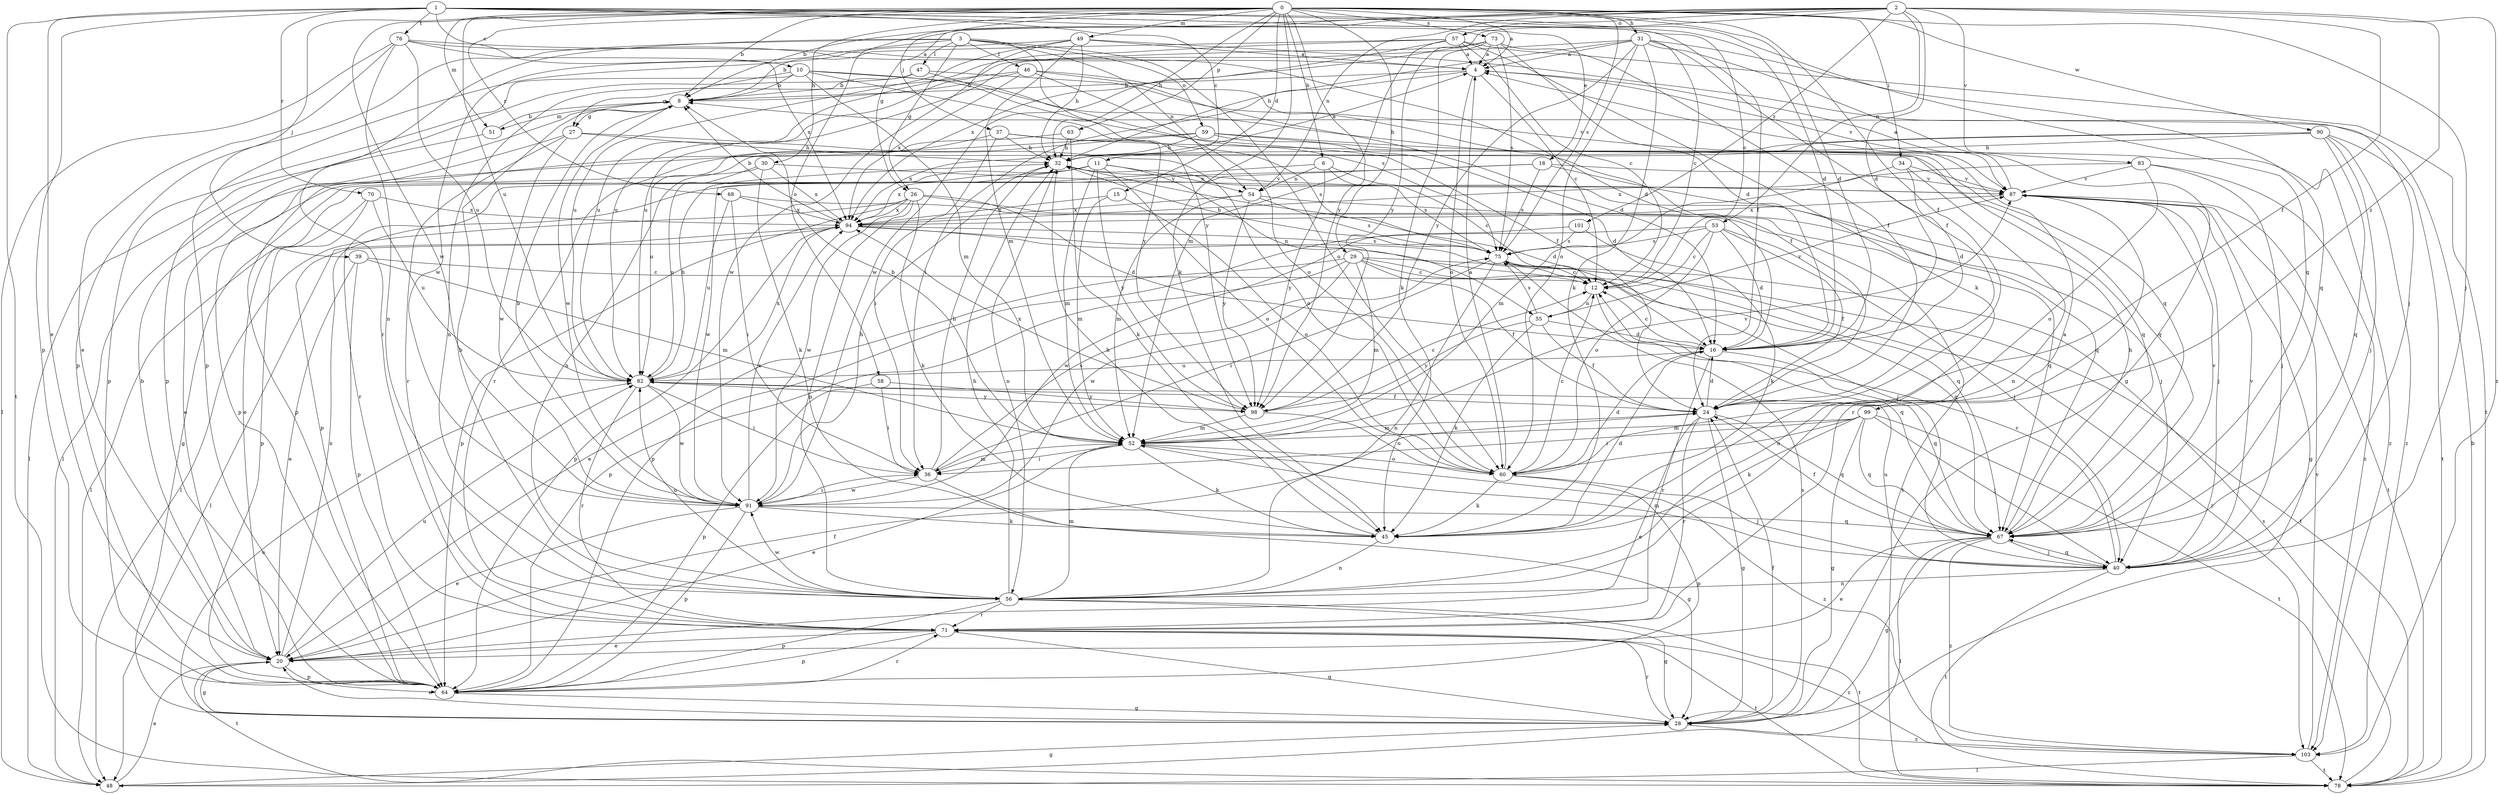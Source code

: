 strict digraph  {
0;
1;
2;
3;
4;
6;
8;
10;
11;
12;
15;
16;
18;
20;
24;
26;
27;
28;
29;
30;
31;
32;
34;
36;
37;
39;
40;
45;
46;
47;
48;
49;
51;
52;
53;
54;
55;
56;
57;
58;
59;
60;
63;
64;
67;
68;
70;
71;
73;
75;
76;
78;
82;
83;
87;
90;
91;
94;
98;
99;
101;
103;
0 -> 4  [label=a];
0 -> 6  [label=b];
0 -> 8  [label=b];
0 -> 15  [label=d];
0 -> 16  [label=d];
0 -> 24  [label=f];
0 -> 29  [label=h];
0 -> 30  [label=h];
0 -> 31  [label=h];
0 -> 32  [label=h];
0 -> 34  [label=i];
0 -> 37  [label=j];
0 -> 39  [label=j];
0 -> 40  [label=j];
0 -> 45  [label=k];
0 -> 49  [label=m];
0 -> 51  [label=m];
0 -> 63  [label=p];
0 -> 68  [label=r];
0 -> 73  [label=s];
0 -> 75  [label=s];
0 -> 82  [label=u];
0 -> 90  [label=w];
0 -> 91  [label=w];
0 -> 98  [label=y];
1 -> 10  [label=c];
1 -> 11  [label=c];
1 -> 12  [label=c];
1 -> 16  [label=d];
1 -> 18  [label=e];
1 -> 20  [label=e];
1 -> 24  [label=f];
1 -> 64  [label=p];
1 -> 67  [label=q];
1 -> 70  [label=r];
1 -> 76  [label=t];
1 -> 78  [label=t];
2 -> 8  [label=b];
2 -> 16  [label=d];
2 -> 24  [label=f];
2 -> 26  [label=g];
2 -> 53  [label=n];
2 -> 54  [label=n];
2 -> 57  [label=o];
2 -> 58  [label=o];
2 -> 83  [label=v];
2 -> 98  [label=y];
2 -> 99  [label=z];
2 -> 101  [label=z];
2 -> 103  [label=z];
3 -> 26  [label=g];
3 -> 46  [label=l];
3 -> 47  [label=l];
3 -> 54  [label=n];
3 -> 59  [label=o];
3 -> 60  [label=o];
3 -> 64  [label=p];
3 -> 71  [label=r];
3 -> 91  [label=w];
3 -> 98  [label=y];
4 -> 8  [label=b];
4 -> 12  [label=c];
4 -> 36  [label=i];
4 -> 60  [label=o];
4 -> 87  [label=v];
6 -> 12  [label=c];
6 -> 20  [label=e];
6 -> 54  [label=n];
6 -> 75  [label=s];
6 -> 98  [label=y];
8 -> 27  [label=g];
8 -> 51  [label=m];
8 -> 91  [label=w];
10 -> 8  [label=b];
10 -> 24  [label=f];
10 -> 27  [label=g];
10 -> 52  [label=m];
10 -> 64  [label=p];
10 -> 67  [label=q];
10 -> 98  [label=y];
11 -> 28  [label=g];
11 -> 52  [label=m];
11 -> 54  [label=n];
11 -> 55  [label=n];
11 -> 60  [label=o];
11 -> 71  [label=r];
11 -> 94  [label=x];
11 -> 98  [label=y];
12 -> 55  [label=n];
12 -> 67  [label=q];
15 -> 52  [label=m];
15 -> 60  [label=o];
15 -> 94  [label=x];
16 -> 12  [label=c];
16 -> 67  [label=q];
16 -> 71  [label=r];
16 -> 82  [label=u];
18 -> 64  [label=p];
18 -> 67  [label=q];
18 -> 75  [label=s];
18 -> 87  [label=v];
18 -> 91  [label=w];
20 -> 8  [label=b];
20 -> 24  [label=f];
20 -> 28  [label=g];
20 -> 64  [label=p];
20 -> 78  [label=t];
20 -> 82  [label=u];
20 -> 94  [label=x];
24 -> 16  [label=d];
24 -> 20  [label=e];
24 -> 28  [label=g];
24 -> 52  [label=m];
24 -> 67  [label=q];
24 -> 71  [label=r];
26 -> 16  [label=d];
26 -> 45  [label=k];
26 -> 48  [label=l];
26 -> 56  [label=n];
26 -> 64  [label=p];
26 -> 67  [label=q];
26 -> 91  [label=w];
26 -> 94  [label=x];
27 -> 32  [label=h];
27 -> 60  [label=o];
27 -> 64  [label=p];
27 -> 71  [label=r];
27 -> 91  [label=w];
28 -> 20  [label=e];
28 -> 24  [label=f];
28 -> 71  [label=r];
28 -> 75  [label=s];
28 -> 82  [label=u];
28 -> 103  [label=z];
29 -> 12  [label=c];
29 -> 20  [label=e];
29 -> 24  [label=f];
29 -> 52  [label=m];
29 -> 64  [label=p];
29 -> 67  [label=q];
29 -> 78  [label=t];
29 -> 91  [label=w];
30 -> 20  [label=e];
30 -> 45  [label=k];
30 -> 82  [label=u];
30 -> 87  [label=v];
30 -> 94  [label=x];
31 -> 4  [label=a];
31 -> 12  [label=c];
31 -> 24  [label=f];
31 -> 28  [label=g];
31 -> 32  [label=h];
31 -> 45  [label=k];
31 -> 60  [label=o];
31 -> 67  [label=q];
31 -> 82  [label=u];
31 -> 98  [label=y];
32 -> 4  [label=a];
32 -> 16  [label=d];
32 -> 56  [label=n];
32 -> 87  [label=v];
34 -> 16  [label=d];
34 -> 52  [label=m];
34 -> 56  [label=n];
34 -> 87  [label=v];
36 -> 28  [label=g];
36 -> 32  [label=h];
36 -> 52  [label=m];
36 -> 75  [label=s];
36 -> 91  [label=w];
37 -> 32  [label=h];
37 -> 36  [label=i];
37 -> 67  [label=q];
37 -> 75  [label=s];
37 -> 82  [label=u];
39 -> 12  [label=c];
39 -> 20  [label=e];
39 -> 52  [label=m];
39 -> 64  [label=p];
40 -> 12  [label=c];
40 -> 52  [label=m];
40 -> 56  [label=n];
40 -> 67  [label=q];
40 -> 78  [label=t];
40 -> 82  [label=u];
40 -> 87  [label=v];
45 -> 16  [label=d];
45 -> 32  [label=h];
45 -> 56  [label=n];
46 -> 8  [label=b];
46 -> 16  [label=d];
46 -> 24  [label=f];
46 -> 56  [label=n];
46 -> 60  [label=o];
46 -> 94  [label=x];
47 -> 8  [label=b];
47 -> 64  [label=p];
47 -> 75  [label=s];
47 -> 87  [label=v];
48 -> 20  [label=e];
48 -> 28  [label=g];
49 -> 4  [label=a];
49 -> 32  [label=h];
49 -> 40  [label=j];
49 -> 52  [label=m];
49 -> 64  [label=p];
49 -> 82  [label=u];
49 -> 91  [label=w];
51 -> 8  [label=b];
51 -> 48  [label=l];
52 -> 8  [label=b];
52 -> 20  [label=e];
52 -> 36  [label=i];
52 -> 45  [label=k];
52 -> 60  [label=o];
52 -> 87  [label=v];
52 -> 103  [label=z];
53 -> 12  [label=c];
53 -> 16  [label=d];
53 -> 24  [label=f];
53 -> 40  [label=j];
53 -> 60  [label=o];
53 -> 64  [label=p];
53 -> 75  [label=s];
54 -> 40  [label=j];
54 -> 52  [label=m];
54 -> 75  [label=s];
54 -> 94  [label=x];
54 -> 98  [label=y];
55 -> 16  [label=d];
55 -> 24  [label=f];
55 -> 45  [label=k];
55 -> 75  [label=s];
55 -> 87  [label=v];
55 -> 98  [label=y];
56 -> 4  [label=a];
56 -> 8  [label=b];
56 -> 28  [label=g];
56 -> 32  [label=h];
56 -> 52  [label=m];
56 -> 64  [label=p];
56 -> 71  [label=r];
56 -> 78  [label=t];
56 -> 82  [label=u];
56 -> 91  [label=w];
57 -> 4  [label=a];
57 -> 8  [label=b];
57 -> 12  [label=c];
57 -> 45  [label=k];
57 -> 52  [label=m];
57 -> 78  [label=t];
57 -> 82  [label=u];
57 -> 91  [label=w];
58 -> 36  [label=i];
58 -> 64  [label=p];
58 -> 98  [label=y];
59 -> 16  [label=d];
59 -> 32  [label=h];
59 -> 56  [label=n];
59 -> 67  [label=q];
59 -> 71  [label=r];
59 -> 103  [label=z];
60 -> 4  [label=a];
60 -> 12  [label=c];
60 -> 16  [label=d];
60 -> 40  [label=j];
60 -> 45  [label=k];
60 -> 64  [label=p];
63 -> 32  [label=h];
63 -> 45  [label=k];
63 -> 64  [label=p];
64 -> 28  [label=g];
64 -> 71  [label=r];
67 -> 20  [label=e];
67 -> 24  [label=f];
67 -> 28  [label=g];
67 -> 32  [label=h];
67 -> 40  [label=j];
67 -> 48  [label=l];
67 -> 87  [label=v];
67 -> 103  [label=z];
68 -> 36  [label=i];
68 -> 78  [label=t];
68 -> 82  [label=u];
68 -> 94  [label=x];
70 -> 48  [label=l];
70 -> 64  [label=p];
70 -> 82  [label=u];
70 -> 94  [label=x];
71 -> 20  [label=e];
71 -> 28  [label=g];
71 -> 64  [label=p];
71 -> 78  [label=t];
71 -> 103  [label=z];
73 -> 4  [label=a];
73 -> 16  [label=d];
73 -> 24  [label=f];
73 -> 45  [label=k];
73 -> 75  [label=s];
73 -> 82  [label=u];
73 -> 94  [label=x];
75 -> 12  [label=c];
75 -> 32  [label=h];
75 -> 36  [label=i];
75 -> 56  [label=n];
75 -> 103  [label=z];
76 -> 4  [label=a];
76 -> 16  [label=d];
76 -> 20  [label=e];
76 -> 48  [label=l];
76 -> 56  [label=n];
76 -> 82  [label=u];
76 -> 94  [label=x];
78 -> 8  [label=b];
78 -> 75  [label=s];
82 -> 24  [label=f];
82 -> 32  [label=h];
82 -> 36  [label=i];
82 -> 71  [label=r];
82 -> 91  [label=w];
82 -> 94  [label=x];
82 -> 98  [label=y];
83 -> 40  [label=j];
83 -> 60  [label=o];
83 -> 87  [label=v];
83 -> 94  [label=x];
83 -> 103  [label=z];
87 -> 4  [label=a];
87 -> 28  [label=g];
87 -> 40  [label=j];
87 -> 71  [label=r];
87 -> 78  [label=t];
87 -> 94  [label=x];
90 -> 32  [label=h];
90 -> 40  [label=j];
90 -> 48  [label=l];
90 -> 67  [label=q];
90 -> 78  [label=t];
90 -> 94  [label=x];
90 -> 103  [label=z];
91 -> 8  [label=b];
91 -> 20  [label=e];
91 -> 32  [label=h];
91 -> 36  [label=i];
91 -> 45  [label=k];
91 -> 64  [label=p];
91 -> 67  [label=q];
91 -> 94  [label=x];
94 -> 8  [label=b];
94 -> 40  [label=j];
94 -> 48  [label=l];
94 -> 64  [label=p];
94 -> 67  [label=q];
94 -> 75  [label=s];
98 -> 12  [label=c];
98 -> 52  [label=m];
98 -> 60  [label=o];
98 -> 94  [label=x];
99 -> 28  [label=g];
99 -> 36  [label=i];
99 -> 40  [label=j];
99 -> 45  [label=k];
99 -> 52  [label=m];
99 -> 60  [label=o];
99 -> 67  [label=q];
99 -> 78  [label=t];
101 -> 45  [label=k];
101 -> 75  [label=s];
101 -> 91  [label=w];
103 -> 48  [label=l];
103 -> 78  [label=t];
103 -> 87  [label=v];
}
